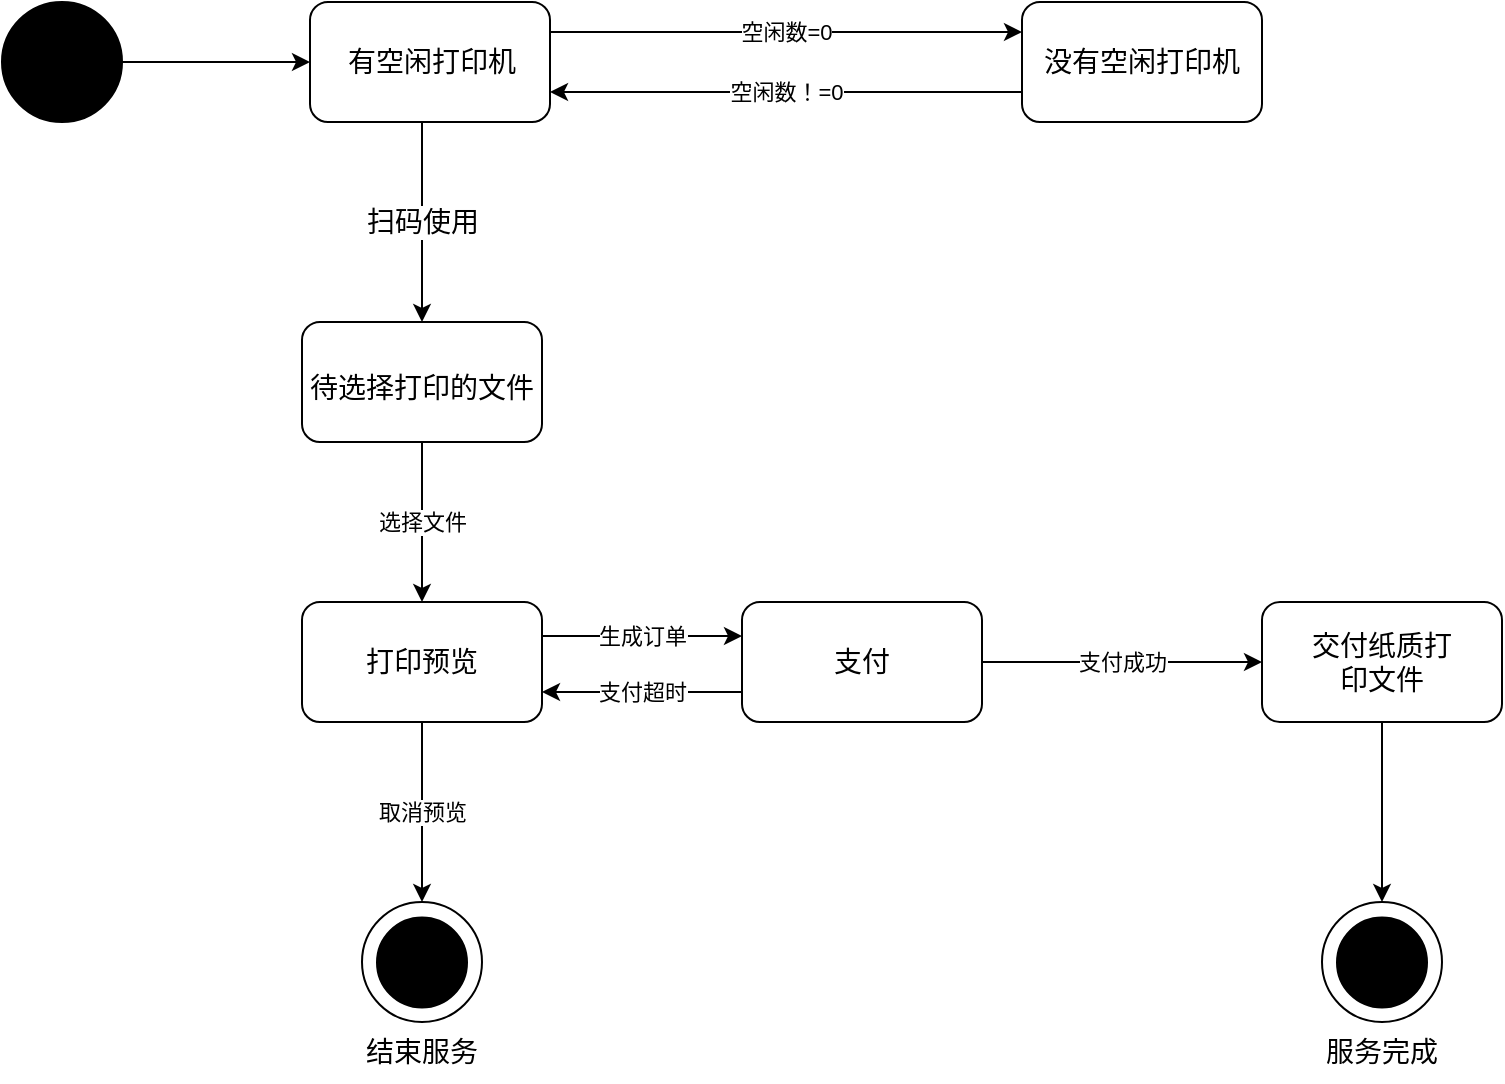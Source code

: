 <mxfile version="21.3.5" type="github">
  <diagram name="第 1 页" id="4yoVyTcV1uC2lQ10OYtn">
    <mxGraphModel dx="1290" dy="581" grid="1" gridSize="10" guides="1" tooltips="1" connect="1" arrows="1" fold="1" page="1" pageScale="1" pageWidth="827" pageHeight="1169" math="0" shadow="0">
      <root>
        <mxCell id="0" />
        <mxCell id="1" parent="0" />
        <mxCell id="6krVdTwsjSvXLngBkSyq-4" style="edgeStyle=orthogonalEdgeStyle;rounded=0;orthogonalLoop=1;jettySize=auto;html=1;exitX=1;exitY=0.5;exitDx=0;exitDy=0;entryX=0;entryY=0.5;entryDx=0;entryDy=0;" edge="1" parent="1" source="6krVdTwsjSvXLngBkSyq-3" target="6krVdTwsjSvXLngBkSyq-6">
          <mxGeometry relative="1" as="geometry">
            <mxPoint x="400" y="90" as="targetPoint" />
          </mxGeometry>
        </mxCell>
        <mxCell id="6krVdTwsjSvXLngBkSyq-3" value="" style="ellipse;whiteSpace=wrap;html=1;aspect=fixed;fillColor=#000000;" vertex="1" parent="1">
          <mxGeometry x="140" y="60" width="60" height="60" as="geometry" />
        </mxCell>
        <mxCell id="6krVdTwsjSvXLngBkSyq-8" value="" style="endArrow=classic;html=1;rounded=0;exitX=1;exitY=0.25;exitDx=0;exitDy=0;entryX=0;entryY=0.25;entryDx=0;entryDy=0;" edge="1" parent="1" source="6krVdTwsjSvXLngBkSyq-6" target="6krVdTwsjSvXLngBkSyq-11">
          <mxGeometry relative="1" as="geometry">
            <mxPoint x="490" y="70" as="sourcePoint" />
            <mxPoint x="590" y="70" as="targetPoint" />
          </mxGeometry>
        </mxCell>
        <mxCell id="6krVdTwsjSvXLngBkSyq-9" value="空闲数=0" style="edgeLabel;resizable=0;html=1;align=center;verticalAlign=middle;" connectable="0" vertex="1" parent="6krVdTwsjSvXLngBkSyq-8">
          <mxGeometry relative="1" as="geometry" />
        </mxCell>
        <mxCell id="6krVdTwsjSvXLngBkSyq-10" value="" style="group" vertex="1" connectable="0" parent="1">
          <mxGeometry x="294" y="60" width="120" height="60" as="geometry" />
        </mxCell>
        <mxCell id="6krVdTwsjSvXLngBkSyq-6" value="" style="rounded=1;whiteSpace=wrap;html=1;" vertex="1" parent="6krVdTwsjSvXLngBkSyq-10">
          <mxGeometry width="120" height="60" as="geometry" />
        </mxCell>
        <mxCell id="6krVdTwsjSvXLngBkSyq-7" value="&lt;font style=&quot;font-size: 14px;&quot;&gt;有空闲打印机&lt;/font&gt;" style="text;html=1;strokeColor=none;fillColor=none;align=center;verticalAlign=middle;whiteSpace=wrap;rounded=0;" vertex="1" parent="6krVdTwsjSvXLngBkSyq-10">
          <mxGeometry x="6" y="15" width="110" height="30" as="geometry" />
        </mxCell>
        <mxCell id="6krVdTwsjSvXLngBkSyq-11" value="" style="rounded=1;whiteSpace=wrap;html=1;" vertex="1" parent="1">
          <mxGeometry x="650" y="60" width="120" height="60" as="geometry" />
        </mxCell>
        <mxCell id="6krVdTwsjSvXLngBkSyq-12" value="" style="endArrow=classic;html=1;rounded=0;exitX=0;exitY=0.75;exitDx=0;exitDy=0;entryX=1;entryY=0.75;entryDx=0;entryDy=0;" edge="1" parent="1" source="6krVdTwsjSvXLngBkSyq-11" target="6krVdTwsjSvXLngBkSyq-6">
          <mxGeometry relative="1" as="geometry">
            <mxPoint x="640" y="200" as="sourcePoint" />
            <mxPoint x="740" y="200" as="targetPoint" />
          </mxGeometry>
        </mxCell>
        <mxCell id="6krVdTwsjSvXLngBkSyq-13" value="空闲数！=0" style="edgeLabel;resizable=0;html=1;align=center;verticalAlign=middle;" connectable="0" vertex="1" parent="6krVdTwsjSvXLngBkSyq-12">
          <mxGeometry relative="1" as="geometry" />
        </mxCell>
        <mxCell id="6krVdTwsjSvXLngBkSyq-14" value="&lt;font style=&quot;font-size: 14px;&quot;&gt;没有空闲打印机&lt;/font&gt;" style="text;html=1;strokeColor=none;fillColor=none;align=center;verticalAlign=middle;whiteSpace=wrap;rounded=0;" vertex="1" parent="1">
          <mxGeometry x="660" y="75" width="100" height="30" as="geometry" />
        </mxCell>
        <mxCell id="6krVdTwsjSvXLngBkSyq-15" value="" style="endArrow=classic;html=1;rounded=0;entryX=0.5;entryY=0;entryDx=0;entryDy=0;" edge="1" parent="1" target="6krVdTwsjSvXLngBkSyq-17">
          <mxGeometry relative="1" as="geometry">
            <mxPoint x="350" y="120" as="sourcePoint" />
            <mxPoint x="350" y="250" as="targetPoint" />
          </mxGeometry>
        </mxCell>
        <mxCell id="6krVdTwsjSvXLngBkSyq-16" value="&lt;font style=&quot;font-size: 14px;&quot;&gt;扫码使用&lt;/font&gt;" style="edgeLabel;resizable=0;html=1;align=center;verticalAlign=middle;" connectable="0" vertex="1" parent="6krVdTwsjSvXLngBkSyq-15">
          <mxGeometry relative="1" as="geometry" />
        </mxCell>
        <mxCell id="6krVdTwsjSvXLngBkSyq-19" value="" style="group" vertex="1" connectable="0" parent="1">
          <mxGeometry x="290" y="220" width="120" height="60" as="geometry" />
        </mxCell>
        <mxCell id="6krVdTwsjSvXLngBkSyq-17" value="" style="rounded=1;whiteSpace=wrap;html=1;" vertex="1" parent="6krVdTwsjSvXLngBkSyq-19">
          <mxGeometry width="120" height="60" as="geometry" />
        </mxCell>
        <mxCell id="6krVdTwsjSvXLngBkSyq-18" value="&lt;font style=&quot;font-size: 14px;&quot;&gt;待选择打印的文件&lt;/font&gt;" style="text;html=1;strokeColor=none;fillColor=none;align=center;verticalAlign=middle;whiteSpace=wrap;rounded=0;" vertex="1" parent="6krVdTwsjSvXLngBkSyq-19">
          <mxGeometry y="15" width="120" height="35" as="geometry" />
        </mxCell>
        <mxCell id="6krVdTwsjSvXLngBkSyq-20" value="" style="endArrow=classic;html=1;rounded=0;exitX=0.5;exitY=1;exitDx=0;exitDy=0;entryX=0.5;entryY=0;entryDx=0;entryDy=0;" edge="1" parent="1" source="6krVdTwsjSvXLngBkSyq-17" target="6krVdTwsjSvXLngBkSyq-22">
          <mxGeometry relative="1" as="geometry">
            <mxPoint x="320" y="330" as="sourcePoint" />
            <mxPoint x="348" y="356" as="targetPoint" />
          </mxGeometry>
        </mxCell>
        <mxCell id="6krVdTwsjSvXLngBkSyq-21" value="选择文件" style="edgeLabel;resizable=0;html=1;align=center;verticalAlign=middle;" connectable="0" vertex="1" parent="6krVdTwsjSvXLngBkSyq-20">
          <mxGeometry relative="1" as="geometry" />
        </mxCell>
        <mxCell id="6krVdTwsjSvXLngBkSyq-22" value="" style="rounded=1;whiteSpace=wrap;html=1;" vertex="1" parent="1">
          <mxGeometry x="290" y="360" width="120" height="60" as="geometry" />
        </mxCell>
        <mxCell id="6krVdTwsjSvXLngBkSyq-23" value="&lt;font style=&quot;font-size: 14px;&quot;&gt;打印预览&lt;/font&gt;" style="text;html=1;strokeColor=none;fillColor=none;align=center;verticalAlign=middle;whiteSpace=wrap;rounded=0;" vertex="1" parent="1">
          <mxGeometry x="320" y="375" width="60" height="30" as="geometry" />
        </mxCell>
        <mxCell id="6krVdTwsjSvXLngBkSyq-24" value="" style="endArrow=classic;html=1;rounded=0;" edge="1" parent="1">
          <mxGeometry relative="1" as="geometry">
            <mxPoint x="410" y="377" as="sourcePoint" />
            <mxPoint x="510" y="377" as="targetPoint" />
          </mxGeometry>
        </mxCell>
        <mxCell id="6krVdTwsjSvXLngBkSyq-25" value="生成订单" style="edgeLabel;resizable=0;html=1;align=center;verticalAlign=middle;" connectable="0" vertex="1" parent="6krVdTwsjSvXLngBkSyq-24">
          <mxGeometry relative="1" as="geometry" />
        </mxCell>
        <mxCell id="6krVdTwsjSvXLngBkSyq-27" value="" style="rounded=1;whiteSpace=wrap;html=1;" vertex="1" parent="1">
          <mxGeometry x="510" y="360" width="120" height="60" as="geometry" />
        </mxCell>
        <mxCell id="6krVdTwsjSvXLngBkSyq-28" value="&lt;font style=&quot;font-size: 14px;&quot;&gt;支付&lt;/font&gt;" style="text;html=1;strokeColor=none;fillColor=none;align=center;verticalAlign=middle;whiteSpace=wrap;rounded=0;" vertex="1" parent="1">
          <mxGeometry x="540" y="375" width="60" height="30" as="geometry" />
        </mxCell>
        <mxCell id="6krVdTwsjSvXLngBkSyq-29" value="" style="endArrow=classic;html=1;rounded=0;exitX=1;exitY=0.5;exitDx=0;exitDy=0;" edge="1" parent="1" source="6krVdTwsjSvXLngBkSyq-27">
          <mxGeometry relative="1" as="geometry">
            <mxPoint x="670" y="390" as="sourcePoint" />
            <mxPoint x="770" y="390" as="targetPoint" />
          </mxGeometry>
        </mxCell>
        <mxCell id="6krVdTwsjSvXLngBkSyq-30" value="支付成功" style="edgeLabel;resizable=0;html=1;align=center;verticalAlign=middle;" connectable="0" vertex="1" parent="6krVdTwsjSvXLngBkSyq-29">
          <mxGeometry relative="1" as="geometry" />
        </mxCell>
        <mxCell id="6krVdTwsjSvXLngBkSyq-34" value="" style="endArrow=classic;html=1;rounded=0;exitX=0.5;exitY=1;exitDx=0;exitDy=0;entryX=0.5;entryY=0;entryDx=0;entryDy=0;" edge="1" parent="1" source="6krVdTwsjSvXLngBkSyq-22" target="6krVdTwsjSvXLngBkSyq-36">
          <mxGeometry relative="1" as="geometry">
            <mxPoint x="320" y="470" as="sourcePoint" />
            <mxPoint x="350" y="500" as="targetPoint" />
          </mxGeometry>
        </mxCell>
        <mxCell id="6krVdTwsjSvXLngBkSyq-35" value="取消预览" style="edgeLabel;resizable=0;html=1;align=center;verticalAlign=middle;" connectable="0" vertex="1" parent="6krVdTwsjSvXLngBkSyq-34">
          <mxGeometry relative="1" as="geometry" />
        </mxCell>
        <mxCell id="6krVdTwsjSvXLngBkSyq-42" value="" style="endArrow=classic;html=1;rounded=0;entryX=1;entryY=0.75;entryDx=0;entryDy=0;exitX=0;exitY=0.75;exitDx=0;exitDy=0;" edge="1" parent="1" source="6krVdTwsjSvXLngBkSyq-27" target="6krVdTwsjSvXLngBkSyq-22">
          <mxGeometry relative="1" as="geometry">
            <mxPoint x="420" y="411" as="sourcePoint" />
            <mxPoint x="520" y="411" as="targetPoint" />
          </mxGeometry>
        </mxCell>
        <mxCell id="6krVdTwsjSvXLngBkSyq-43" value="支付超时" style="edgeLabel;resizable=0;html=1;align=center;verticalAlign=middle;" connectable="0" vertex="1" parent="6krVdTwsjSvXLngBkSyq-42">
          <mxGeometry relative="1" as="geometry" />
        </mxCell>
        <mxCell id="6krVdTwsjSvXLngBkSyq-49" value="" style="group" vertex="1" connectable="0" parent="1">
          <mxGeometry x="320" y="510" width="60" height="90" as="geometry" />
        </mxCell>
        <mxCell id="6krVdTwsjSvXLngBkSyq-40" value="" style="group" vertex="1" connectable="0" parent="6krVdTwsjSvXLngBkSyq-49">
          <mxGeometry width="60" height="60" as="geometry" />
        </mxCell>
        <mxCell id="6krVdTwsjSvXLngBkSyq-36" value="" style="ellipse;whiteSpace=wrap;html=1;aspect=fixed;container=0;" vertex="1" parent="6krVdTwsjSvXLngBkSyq-40">
          <mxGeometry width="60" height="60" as="geometry" />
        </mxCell>
        <mxCell id="6krVdTwsjSvXLngBkSyq-38" value="" style="ellipse;whiteSpace=wrap;html=1;aspect=fixed;fillColor=#000000;container=0;" vertex="1" parent="6krVdTwsjSvXLngBkSyq-40">
          <mxGeometry x="7.5" y="7.75" width="45" height="45" as="geometry" />
        </mxCell>
        <mxCell id="6krVdTwsjSvXLngBkSyq-41" value="&lt;font style=&quot;font-size: 14px;&quot;&gt;结束服务&lt;/font&gt;" style="text;html=1;strokeColor=none;fillColor=none;align=center;verticalAlign=middle;whiteSpace=wrap;rounded=0;" vertex="1" parent="6krVdTwsjSvXLngBkSyq-49">
          <mxGeometry y="60" width="60" height="30" as="geometry" />
        </mxCell>
        <mxCell id="6krVdTwsjSvXLngBkSyq-50" value="" style="group" vertex="1" connectable="0" parent="1">
          <mxGeometry x="800" y="510" width="60" height="90" as="geometry" />
        </mxCell>
        <mxCell id="6krVdTwsjSvXLngBkSyq-51" value="" style="group" vertex="1" connectable="0" parent="6krVdTwsjSvXLngBkSyq-50">
          <mxGeometry width="60" height="60" as="geometry" />
        </mxCell>
        <mxCell id="6krVdTwsjSvXLngBkSyq-52" value="" style="ellipse;whiteSpace=wrap;html=1;aspect=fixed;container=0;" vertex="1" parent="6krVdTwsjSvXLngBkSyq-51">
          <mxGeometry width="60" height="60" as="geometry" />
        </mxCell>
        <mxCell id="6krVdTwsjSvXLngBkSyq-53" value="" style="ellipse;whiteSpace=wrap;html=1;aspect=fixed;fillColor=#000000;container=0;" vertex="1" parent="6krVdTwsjSvXLngBkSyq-51">
          <mxGeometry x="7.5" y="7.75" width="45" height="45" as="geometry" />
        </mxCell>
        <mxCell id="6krVdTwsjSvXLngBkSyq-54" value="&lt;span style=&quot;font-size: 14px;&quot;&gt;服务完成&lt;/span&gt;" style="text;html=1;strokeColor=none;fillColor=none;align=center;verticalAlign=middle;whiteSpace=wrap;rounded=0;" vertex="1" parent="6krVdTwsjSvXLngBkSyq-50">
          <mxGeometry y="60" width="60" height="30" as="geometry" />
        </mxCell>
        <mxCell id="6krVdTwsjSvXLngBkSyq-55" value="" style="group" vertex="1" connectable="0" parent="1">
          <mxGeometry x="770" y="360" width="120" height="60" as="geometry" />
        </mxCell>
        <mxCell id="6krVdTwsjSvXLngBkSyq-32" value="" style="rounded=1;whiteSpace=wrap;html=1;" vertex="1" parent="6krVdTwsjSvXLngBkSyq-55">
          <mxGeometry width="120" height="60" as="geometry" />
        </mxCell>
        <mxCell id="6krVdTwsjSvXLngBkSyq-33" value="&lt;font style=&quot;font-size: 14px;&quot;&gt;交付纸质打印文件&lt;/font&gt;" style="text;html=1;strokeColor=none;fillColor=none;align=center;verticalAlign=middle;whiteSpace=wrap;rounded=0;" vertex="1" parent="6krVdTwsjSvXLngBkSyq-55">
          <mxGeometry x="20" y="15" width="80" height="30" as="geometry" />
        </mxCell>
        <mxCell id="6krVdTwsjSvXLngBkSyq-56" style="edgeStyle=orthogonalEdgeStyle;rounded=0;orthogonalLoop=1;jettySize=auto;html=1;exitX=0.5;exitY=1;exitDx=0;exitDy=0;entryX=0.5;entryY=0;entryDx=0;entryDy=0;" edge="1" parent="1" source="6krVdTwsjSvXLngBkSyq-32" target="6krVdTwsjSvXLngBkSyq-52">
          <mxGeometry relative="1" as="geometry" />
        </mxCell>
      </root>
    </mxGraphModel>
  </diagram>
</mxfile>
